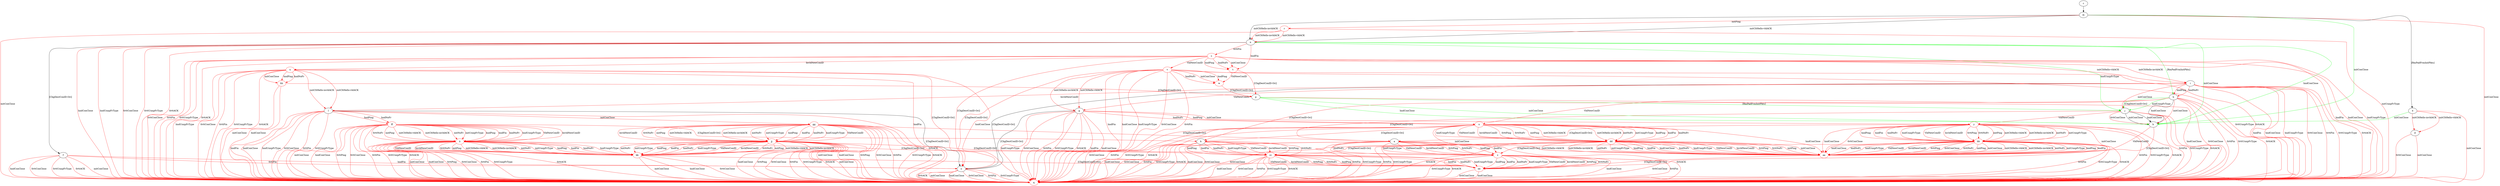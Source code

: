 digraph "" {
	q	[color=red];
	a -> q	[key=0,
		color=red,
		label="hndConClose "];
	a -> q	[key=1,
		color=red,
		label="0rttConClose "];
	a -> q	[key=2,
		color=red,
		label="0rttFin "];
	a -> q	[key=3,
		color=red,
		label="0rttUnxpFrType "];
	a -> q	[key=4,
		color=red,
		label="0rttACK "];
	z	[color=red];
	a -> z	[key=0,
		color=red,
		label="hndPing "];
	a -> z	[key=1,
		color=red,
		label="hndFin "];
	a -> z	[key=2,
		color=red,
		label="hndNoFr "];
	a -> z	[key=3,
		color=red,
		label="hndUnxpFrType "];
	a -> z	[key=4,
		color=red,
		label="VldNewConID "];
	a -> z	[key=5,
		color=red,
		label="InvldNewConID "];
	a -> z	[key=6,
		color=red,
		label="0rttPing "];
	a -> z	[key=7,
		color=red,
		label="0rttNoFr "];
	aa	[color=red];
	b -> aa	[key=0,
		color=red,
		label="VldNewConID "];
	ee	[color=red];
	b -> ee	[key=0,
		color=red,
		label="[ChgDestConID-Ori] "];
	c -> m	[key=0];
	d -> q	[key=0,
		color=red,
		label="initConClose "];
	d -> q	[key=1,
		color=red,
		label="0rttConClose "];
	e -> b	[key=0,
		color=green,
		label="initConClose "];
	e -> d	[key=0,
		color=red,
		label="initCltHello-vldACK "];
	e -> d	[key=1,
		color=red,
		label="initCltHello-invldACK "];
	e -> q	[key=0,
		color=red,
		label="initConClose "];
	f -> o	[key=0,
		color=red,
		label="hndFin "];
	f -> o	[key=1,
		color=red,
		label="0rttFin "];
	f -> q	[key=0,
		color=red,
		label="initConClose "];
	f -> q	[key=1,
		color=red,
		label="hndConClose "];
	f -> q	[key=2,
		color=red,
		label="0rttConClose "];
	f -> q	[key=3,
		color=red,
		label="0rttUnxpFrType "];
	f -> q	[key=4,
		color=red,
		label="0rttACK "];
	g -> o	[key=0,
		label="[ChgDestConID-Ori] "];
	g -> q	[key=0,
		color=red,
		label="hndFin "];
	g -> q	[key=1,
		color=red,
		label="hndConClose "];
	g -> q	[key=2,
		color=red,
		label="hndUnxpFrType "];
	g -> q	[key=3,
		color=red,
		label="0rttConClose "];
	g -> q	[key=4,
		color=red,
		label="0rttFin "];
	g -> q	[key=5,
		color=red,
		label="0rttUnxpFrType "];
	g -> q	[key=6,
		color=red,
		label="0rttACK "];
	x	[color=red];
	g -> x	[key=0,
		color=red,
		label="hndPing "];
	g -> x	[key=1,
		color=red,
		label="hndNoFr "];
	y	[color=red];
	g -> y	[key=0,
		color=red,
		label="initConClose "];
	h -> b	[key=0,
		label="hndConClose "];
	h -> b	[key=1,
		color=red,
		label="initConClose "];
	h -> j	[key=0,
		color=green,
		label="hndUnxpFrType "];
	h -> j	[key=1,
		color=green,
		label="[ChgDestConID-Ori] "];
	h -> k	[key=0,
		color=red,
		label="[ChgDestConID-Ori] "];
	h -> q	[key=0,
		color=red,
		label="0rttConClose "];
	h -> q	[key=1,
		color=red,
		label="0rttFin "];
	h -> q	[key=2,
		color=red,
		label="0rttUnxpFrType "];
	h -> q	[key=3,
		color=red,
		label="0rttACK "];
	h -> x	[key=0,
		color=red,
		label="VldNewConID "];
	i -> g	[key=0,
		color=red,
		label="VldNewConID "];
	i -> h	[key=0,
		color=red,
		label="hndPing "];
	i -> h	[key=1,
		color=red,
		label="hndNoFr "];
	i -> j	[key=0,
		color=red,
		label="initConClose "];
	i -> l	[key=0,
		color=red,
		label="InvldNewConID "];
	i -> o	[key=0,
		label="[ChgDestConID-Ori] "];
	i -> q	[key=0,
		color=red,
		label="hndFin "];
	i -> q	[key=1,
		color=red,
		label="hndConClose "];
	i -> q	[key=2,
		color=red,
		label="hndUnxpFrType "];
	i -> q	[key=3,
		color=red,
		label="0rttConClose "];
	i -> q	[key=4,
		color=red,
		label="0rttFin "];
	i -> q	[key=5,
		color=red,
		label="0rttUnxpFrType "];
	i -> q	[key=6,
		color=red,
		label="0rttACK "];
	j -> a	[key=0,
		color=red,
		label="[ChgDestConID-Ori] "];
	j -> b	[key=0,
		label="initConClose "];
	j -> b	[key=1,
		label="hndConClose "];
	j -> b	[key=2,
		color=red,
		label="0rttConClose "];
	j -> q	[key=0,
		color=red,
		label="0rttFin "];
	j -> q	[key=1,
		color=red,
		label="0rttUnxpFrType "];
	j -> q	[key=2,
		color=red,
		label="0rttACK "];
	j -> y	[key=0,
		color=red,
		label="VldNewConID "];
	k -> q	[key=0,
		color=red,
		label="hndConClose "];
	k -> q	[key=1,
		color=red,
		label="0rttConClose "];
	k -> q	[key=2,
		color=red,
		label="0rttFin "];
	k -> q	[key=3,
		color=red,
		label="0rttUnxpFrType "];
	k -> q	[key=4,
		color=red,
		label="0rttACK "];
	cc	[color=red];
	k -> cc	[key=0,
		color=red,
		label="hndPing "];
	k -> cc	[key=1,
		color=red,
		label="hndFin "];
	k -> cc	[key=2,
		color=red,
		label="hndNoFr "];
	k -> cc	[key=3,
		color=red,
		label="hndUnxpFrType "];
	k -> cc	[key=4,
		color=red,
		label="VldNewConID "];
	k -> cc	[key=5,
		color=red,
		label="InvldNewConID "];
	k -> cc	[key=6,
		color=red,
		label="0rttPing "];
	k -> cc	[key=7,
		color=red,
		label="0rttNoFr "];
	l -> o	[key=0,
		label="[ChgDestConID-Ori] "];
	l -> q	[key=0,
		color=red,
		label="hndFin "];
	l -> q	[key=1,
		color=red,
		label="hndConClose "];
	l -> q	[key=2,
		color=red,
		label="hndUnxpFrType "];
	l -> q	[key=3,
		color=red,
		label="0rttConClose "];
	l -> q	[key=4,
		color=red,
		label="0rttFin "];
	l -> q	[key=5,
		color=red,
		label="0rttUnxpFrType "];
	l -> q	[key=6,
		color=red,
		label="0rttACK "];
	ff	[color=red];
	l -> ff	[key=0,
		color=red,
		label="hndPing "];
	l -> ff	[key=1,
		color=red,
		label="hndNoFr "];
	gg	[color=red];
	l -> gg	[key=0,
		color=red,
		label="initConClose "];
	m -> b	[key=0,
		color=green,
		label="initConClose "];
	m -> e	[key=0,
		label="[RmPadFrmInitPkts] "];
	m -> n	[key=0,
		label="initCltHello-vldACK "];
	m -> n	[key=1,
		label="initCltHello-invldACK "];
	m -> q	[key=0,
		color=red,
		label="initConClose "];
	r	[color=red];
	m -> r	[key=0,
		color=red,
		label="initPing "];
	n -> b	[key=0,
		color=green,
		label="initConClose "];
	n -> b	[key=1,
		color=green,
		label="hndConClose "];
	n -> f	[key=0,
		label="[ChgDestConID-Ori] "];
	n -> h	[key=0,
		color=green,
		label="[RmPadFrmInitPkts] "];
	n -> j	[key=0,
		color=green,
		label="hndUnxpFrType "];
	n -> q	[key=0,
		color=red,
		label="hndConClose "];
	n -> q	[key=1,
		color=red,
		label="hndUnxpFrType "];
	n -> q	[key=2,
		color=red,
		label="0rttConClose "];
	n -> q	[key=3,
		color=red,
		label="0rttUnxpFrType "];
	n -> q	[key=4,
		color=red,
		label="0rttACK "];
	s	[color=red];
	n -> s	[key=0,
		color=red,
		label="0rttFin "];
	t	[color=red];
	n -> t	[key=0,
		color=red,
		label="hndFin "];
	o -> q	[key=0,
		color=red,
		label="initConClose "];
	o -> q	[key=1,
		color=red,
		label="hndConClose "];
	o -> q	[key=2,
		color=red,
		label="0rttConClose "];
	o -> q	[key=3,
		color=red,
		label="0rttFin "];
	o -> q	[key=4,
		color=red,
		label="0rttUnxpFrType "];
	o -> q	[key=5,
		color=red,
		label="0rttACK "];
	p -> b	[key=0,
		color=green,
		label="initConClose "];
	p -> b	[key=1,
		color=green,
		label="hndConClose "];
	p -> j	[key=0,
		color=green,
		label="[RmPadFrmInitPkts] "];
	p -> q	[key=0,
		color=red,
		label="hndConClose "];
	r -> n	[key=0,
		color=red,
		label="initCltHello-vldACK "];
	r -> n	[key=1,
		color=red,
		label="initCltHello-invldACK "];
	r -> q	[key=0,
		color=red,
		label="initConClose "];
	r -> q	[key=1,
		color=red,
		label="initUnxpFrType "];
	s -> i	[key=0,
		color=red,
		label="initCltHello-vldACK "];
	s -> i	[key=1,
		color=red,
		label="initCltHello-invldACK "];
	s -> o	[key=0,
		color=red,
		label="[ChgDestConID-Ori] "];
	s -> q	[key=0,
		color=red,
		label="hndFin "];
	s -> q	[key=1,
		color=red,
		label="hndConClose "];
	s -> q	[key=2,
		color=red,
		label="hndUnxpFrType "];
	s -> q	[key=3,
		color=red,
		label="0rttConClose "];
	s -> q	[key=4,
		color=red,
		label="0rttFin "];
	s -> q	[key=5,
		color=red,
		label="0rttUnxpFrType "];
	s -> q	[key=6,
		color=red,
		label="0rttACK "];
	s -> t	[key=0,
		color=red,
		label="initConClose "];
	s -> t	[key=1,
		color=red,
		label="hndPing "];
	s -> t	[key=2,
		color=red,
		label="hndNoFr "];
	u	[color=red];
	s -> u	[key=0,
		color=red,
		label="InvldNewConID "];
	v	[color=red];
	s -> v	[key=0,
		color=red,
		label="VldNewConID "];
	t -> p	[key=0,
		color=red,
		label="[ChgDestConID-Ori] "];
	w	[color=red];
	t -> w	[key=0,
		color=red,
		label="VldNewConID "];
	u -> l	[key=0,
		color=red,
		label="initCltHello-vldACK "];
	u -> l	[key=1,
		color=red,
		label="initCltHello-invldACK "];
	u -> o	[key=0,
		color=red,
		label="[ChgDestConID-Ori] "];
	u -> q	[key=0,
		color=red,
		label="hndFin "];
	u -> q	[key=1,
		color=red,
		label="hndConClose "];
	u -> q	[key=2,
		color=red,
		label="hndUnxpFrType "];
	u -> q	[key=3,
		color=red,
		label="0rttConClose "];
	u -> q	[key=4,
		color=red,
		label="0rttFin "];
	u -> q	[key=5,
		color=red,
		label="0rttUnxpFrType "];
	u -> q	[key=6,
		color=red,
		label="0rttACK "];
	hh	[color=red];
	u -> hh	[key=0,
		color=red,
		label="initConClose "];
	u -> hh	[key=1,
		color=red,
		label="hndPing "];
	u -> hh	[key=2,
		color=red,
		label="hndNoFr "];
	v -> g	[key=0,
		color=red,
		label="initCltHello-vldACK "];
	v -> g	[key=1,
		color=red,
		label="initCltHello-invldACK "];
	v -> o	[key=0,
		color=red,
		label="[ChgDestConID-Ori] "];
	v -> q	[key=0,
		color=red,
		label="hndFin "];
	v -> q	[key=1,
		color=red,
		label="hndConClose "];
	v -> q	[key=2,
		color=red,
		label="hndUnxpFrType "];
	v -> q	[key=3,
		color=red,
		label="0rttConClose "];
	v -> q	[key=4,
		color=red,
		label="0rttFin "];
	v -> q	[key=5,
		color=red,
		label="0rttUnxpFrType "];
	v -> q	[key=6,
		color=red,
		label="0rttACK "];
	v -> w	[key=0,
		color=red,
		label="initConClose "];
	v -> w	[key=1,
		color=red,
		label="hndPing "];
	v -> w	[key=2,
		color=red,
		label="hndNoFr "];
	w -> p	[key=0,
		color=red,
		label="[ChgDestConID-Ori] "];
	x -> k	[key=0,
		color=red,
		label="[ChgDestConID-Ori] "];
	x -> q	[key=0,
		color=red,
		label="0rttConClose "];
	x -> q	[key=1,
		color=red,
		label="0rttFin "];
	x -> q	[key=2,
		color=red,
		label="0rttUnxpFrType "];
	x -> q	[key=3,
		color=red,
		label="0rttACK "];
	x -> aa	[key=0,
		color=red,
		label="initConClose "];
	x -> aa	[key=1,
		color=red,
		label="hndConClose "];
	dd	[color=red];
	x -> dd	[key=0,
		color=red,
		label="initPing "];
	x -> dd	[key=1,
		color=red,
		label="initCltHello-vldACK "];
	x -> dd	[key=2,
		color=red,
		label="initCltHello-invldACK "];
	x -> dd	[key=3,
		color=red,
		label="initNoFr "];
	x -> dd	[key=4,
		color=red,
		label="initUnxpFrType "];
	x -> dd	[key=5,
		color=red,
		label="hndPing "];
	x -> dd	[key=6,
		color=red,
		label="hndFin "];
	x -> dd	[key=7,
		color=red,
		label="hndNoFr "];
	x -> dd	[key=8,
		color=red,
		label="hndUnxpFrType "];
	x -> dd	[key=9,
		color=red,
		label="VldNewConID "];
	x -> dd	[key=10,
		color=red,
		label="InvldNewConID "];
	x -> dd	[key=11,
		color=red,
		label="0rttPing "];
	x -> dd	[key=12,
		color=red,
		label="0rttNoFr "];
	y -> a	[key=0,
		color=red,
		label="[ChgDestConID-Ori] "];
	y -> q	[key=0,
		color=red,
		label="0rttFin "];
	y -> q	[key=1,
		color=red,
		label="0rttUnxpFrType "];
	y -> q	[key=2,
		color=red,
		label="0rttACK "];
	y -> aa	[key=0,
		color=red,
		label="initConClose "];
	y -> aa	[key=1,
		color=red,
		label="hndConClose "];
	y -> aa	[key=2,
		color=red,
		label="0rttConClose "];
	bb	[color=red];
	y -> bb	[key=0,
		color=red,
		label="initPing "];
	y -> bb	[key=1,
		color=red,
		label="initCltHello-vldACK "];
	y -> bb	[key=2,
		color=red,
		label="initCltHello-invldACK "];
	y -> bb	[key=3,
		color=red,
		label="initNoFr "];
	y -> bb	[key=4,
		color=red,
		label="initUnxpFrType "];
	y -> bb	[key=5,
		color=red,
		label="hndPing "];
	y -> bb	[key=6,
		color=red,
		label="hndFin "];
	y -> bb	[key=7,
		color=red,
		label="hndNoFr "];
	y -> bb	[key=8,
		color=red,
		label="hndUnxpFrType "];
	y -> bb	[key=9,
		color=red,
		label="VldNewConID "];
	y -> bb	[key=10,
		color=red,
		label="InvldNewConID "];
	y -> bb	[key=11,
		color=red,
		label="0rttPing "];
	y -> bb	[key=12,
		color=red,
		label="0rttNoFr "];
	z -> q	[key=0,
		color=red,
		label="hndConClose "];
	z -> q	[key=1,
		color=red,
		label="0rttConClose "];
	z -> q	[key=2,
		color=red,
		label="0rttFin "];
	z -> q	[key=3,
		color=red,
		label="0rttUnxpFrType "];
	z -> q	[key=4,
		color=red,
		label="0rttACK "];
	z -> ee	[key=0,
		color=red,
		label="hndPing "];
	z -> ee	[key=1,
		color=red,
		label="hndFin "];
	z -> ee	[key=2,
		color=red,
		label="hndNoFr "];
	z -> ee	[key=3,
		color=red,
		label="hndUnxpFrType "];
	z -> ee	[key=4,
		color=red,
		label="VldNewConID "];
	z -> ee	[key=5,
		color=red,
		label="InvldNewConID "];
	z -> ee	[key=6,
		color=red,
		label="0rttPing "];
	z -> ee	[key=7,
		color=red,
		label="0rttNoFr "];
	aa -> ee	[key=0,
		color=red,
		label="[ChgDestConID-Ori] "];
	bb -> q	[key=0,
		color=red,
		label="0rttFin "];
	bb -> q	[key=1,
		color=red,
		label="0rttUnxpFrType "];
	bb -> q	[key=2,
		color=red,
		label="0rttACK "];
	bb -> z	[key=0,
		color=red,
		label="[ChgDestConID-Ori] "];
	bb -> aa	[key=0,
		color=red,
		label="initPing "];
	bb -> aa	[key=1,
		color=red,
		label="initConClose "];
	bb -> aa	[key=2,
		color=red,
		label="initCltHello-vldACK "];
	bb -> aa	[key=3,
		color=red,
		label="initCltHello-invldACK "];
	bb -> aa	[key=4,
		color=red,
		label="initNoFr "];
	bb -> aa	[key=5,
		color=red,
		label="initUnxpFrType "];
	bb -> aa	[key=6,
		color=red,
		label="hndPing "];
	bb -> aa	[key=7,
		color=red,
		label="hndFin "];
	bb -> aa	[key=8,
		color=red,
		label="hndConClose "];
	bb -> aa	[key=9,
		color=red,
		label="hndNoFr "];
	bb -> aa	[key=10,
		color=red,
		label="hndUnxpFrType "];
	bb -> aa	[key=11,
		color=red,
		label="VldNewConID "];
	bb -> aa	[key=12,
		color=red,
		label="InvldNewConID "];
	bb -> aa	[key=13,
		color=red,
		label="0rttPing "];
	bb -> aa	[key=14,
		color=red,
		label="0rttConClose "];
	bb -> aa	[key=15,
		color=red,
		label="0rttNoFr "];
	cc -> q	[key=0,
		color=red,
		label="hndConClose "];
	cc -> q	[key=1,
		color=red,
		label="0rttConClose "];
	cc -> q	[key=2,
		color=red,
		label="0rttFin "];
	cc -> q	[key=3,
		color=red,
		label="0rttUnxpFrType "];
	cc -> q	[key=4,
		color=red,
		label="0rttACK "];
	cc -> ee	[key=0,
		color=red,
		label="hndPing "];
	cc -> ee	[key=1,
		color=red,
		label="hndFin "];
	cc -> ee	[key=2,
		color=red,
		label="hndNoFr "];
	cc -> ee	[key=3,
		color=red,
		label="hndUnxpFrType "];
	cc -> ee	[key=4,
		color=red,
		label="VldNewConID "];
	cc -> ee	[key=5,
		color=red,
		label="InvldNewConID "];
	cc -> ee	[key=6,
		color=red,
		label="0rttPing "];
	cc -> ee	[key=7,
		color=red,
		label="0rttNoFr "];
	dd -> q	[key=0,
		color=red,
		label="0rttConClose "];
	dd -> q	[key=1,
		color=red,
		label="0rttFin "];
	dd -> q	[key=2,
		color=red,
		label="0rttUnxpFrType "];
	dd -> q	[key=3,
		color=red,
		label="0rttACK "];
	dd -> aa	[key=0,
		color=red,
		label="initPing "];
	dd -> aa	[key=1,
		color=red,
		label="initConClose "];
	dd -> aa	[key=2,
		color=red,
		label="initCltHello-vldACK "];
	dd -> aa	[key=3,
		color=red,
		label="initCltHello-invldACK "];
	dd -> aa	[key=4,
		color=red,
		label="initNoFr "];
	dd -> aa	[key=5,
		color=red,
		label="initUnxpFrType "];
	dd -> aa	[key=6,
		color=red,
		label="hndPing "];
	dd -> aa	[key=7,
		color=red,
		label="hndFin "];
	dd -> aa	[key=8,
		color=red,
		label="hndConClose "];
	dd -> aa	[key=9,
		color=red,
		label="hndNoFr "];
	dd -> aa	[key=10,
		color=red,
		label="hndUnxpFrType "];
	dd -> aa	[key=11,
		color=red,
		label="VldNewConID "];
	dd -> aa	[key=12,
		color=red,
		label="InvldNewConID "];
	dd -> aa	[key=13,
		color=red,
		label="0rttPing "];
	dd -> aa	[key=14,
		color=red,
		label="0rttNoFr "];
	dd -> cc	[key=0,
		color=red,
		label="[ChgDestConID-Ori] "];
	ee -> q	[key=0,
		color=red,
		label="hndConClose "];
	ee -> q	[key=1,
		color=red,
		label="0rttConClose "];
	ff -> k	[key=0,
		color=red,
		label="[ChgDestConID-Ori] "];
	ff -> q	[key=0,
		color=red,
		label="initConClose "];
	ff -> q	[key=1,
		color=red,
		label="hndConClose "];
	ff -> q	[key=2,
		color=red,
		label="0rttPing "];
	ff -> q	[key=3,
		color=red,
		label="0rttConClose "];
	ff -> q	[key=4,
		color=red,
		label="0rttFin "];
	ff -> q	[key=5,
		color=red,
		label="0rttUnxpFrType "];
	ff -> q	[key=6,
		color=red,
		label="0rttACK "];
	ii	[color=red];
	ff -> ii	[key=0,
		color=red,
		label="initPing "];
	ff -> ii	[key=1,
		color=red,
		label="initCltHello-vldACK "];
	ff -> ii	[key=2,
		color=red,
		label="initCltHello-invldACK "];
	ff -> ii	[key=3,
		color=red,
		label="initNoFr "];
	ff -> ii	[key=4,
		color=red,
		label="initUnxpFrType "];
	ff -> ii	[key=5,
		color=red,
		label="hndPing "];
	ff -> ii	[key=6,
		color=red,
		label="hndFin "];
	ff -> ii	[key=7,
		color=red,
		label="hndNoFr "];
	ff -> ii	[key=8,
		color=red,
		label="hndUnxpFrType "];
	ff -> ii	[key=9,
		color=red,
		label="VldNewConID "];
	ff -> ii	[key=10,
		color=red,
		label="InvldNewConID "];
	ff -> ii	[key=11,
		color=red,
		label="0rttNoFr "];
	gg -> a	[key=0,
		color=red,
		label="[ChgDestConID-Ori] "];
	gg -> q	[key=0,
		color=red,
		label="initConClose "];
	gg -> q	[key=1,
		color=red,
		label="hndConClose "];
	gg -> q	[key=2,
		color=red,
		label="0rttPing "];
	gg -> q	[key=3,
		color=red,
		label="0rttConClose "];
	gg -> q	[key=4,
		color=red,
		label="0rttFin "];
	gg -> q	[key=5,
		color=red,
		label="0rttUnxpFrType "];
	gg -> q	[key=6,
		color=red,
		label="0rttACK "];
	jj	[color=red];
	gg -> jj	[key=0,
		color=red,
		label="initPing "];
	gg -> jj	[key=1,
		color=red,
		label="initCltHello-vldACK "];
	gg -> jj	[key=2,
		color=red,
		label="initCltHello-invldACK "];
	gg -> jj	[key=3,
		color=red,
		label="initNoFr "];
	gg -> jj	[key=4,
		color=red,
		label="initUnxpFrType "];
	gg -> jj	[key=5,
		color=red,
		label="hndPing "];
	gg -> jj	[key=6,
		color=red,
		label="hndFin "];
	gg -> jj	[key=7,
		color=red,
		label="hndNoFr "];
	gg -> jj	[key=8,
		color=red,
		label="hndUnxpFrType "];
	gg -> jj	[key=9,
		color=red,
		label="VldNewConID "];
	gg -> jj	[key=10,
		color=red,
		label="InvldNewConID "];
	gg -> jj	[key=11,
		color=red,
		label="0rttNoFr "];
	hh -> p	[key=0,
		color=red,
		label="[ChgDestConID-Ori] "];
	hh -> q	[key=0,
		color=red,
		label="initConClose "];
	hh -> q	[key=1,
		color=red,
		label="hndConClose "];
	ii -> q	[key=0,
		color=red,
		label="initConClose "];
	ii -> q	[key=1,
		color=red,
		label="hndConClose "];
	ii -> q	[key=2,
		color=red,
		label="0rttPing "];
	ii -> q	[key=3,
		color=red,
		label="0rttConClose "];
	ii -> q	[key=4,
		color=red,
		label="0rttFin "];
	ii -> q	[key=5,
		color=red,
		label="0rttUnxpFrType "];
	ii -> q	[key=6,
		color=red,
		label="0rttACK "];
	ii -> cc	[key=0,
		color=red,
		label="[ChgDestConID-Ori] "];
	kk	[color=red];
	ii -> kk	[key=0,
		color=red,
		label="initPing "];
	ii -> kk	[key=1,
		color=red,
		label="initCltHello-vldACK "];
	ii -> kk	[key=2,
		color=red,
		label="initCltHello-invldACK "];
	ii -> kk	[key=3,
		color=red,
		label="initNoFr "];
	ii -> kk	[key=4,
		color=red,
		label="initUnxpFrType "];
	ii -> kk	[key=5,
		color=red,
		label="hndPing "];
	ii -> kk	[key=6,
		color=red,
		label="hndFin "];
	ii -> kk	[key=7,
		color=red,
		label="hndNoFr "];
	ii -> kk	[key=8,
		color=red,
		label="hndUnxpFrType "];
	ii -> kk	[key=9,
		color=red,
		label="VldNewConID "];
	ii -> kk	[key=10,
		color=red,
		label="InvldNewConID "];
	ii -> kk	[key=11,
		color=red,
		label="0rttNoFr "];
	jj -> q	[key=0,
		color=red,
		label="initConClose "];
	jj -> q	[key=1,
		color=red,
		label="hndConClose "];
	jj -> q	[key=2,
		color=red,
		label="0rttPing "];
	jj -> q	[key=3,
		color=red,
		label="0rttConClose "];
	jj -> q	[key=4,
		color=red,
		label="0rttFin "];
	jj -> q	[key=5,
		color=red,
		label="0rttUnxpFrType "];
	jj -> q	[key=6,
		color=red,
		label="0rttACK "];
	jj -> z	[key=0,
		color=red,
		label="[ChgDestConID-Ori] "];
	jj -> kk	[key=0,
		color=red,
		label="initPing "];
	jj -> kk	[key=1,
		color=red,
		label="initCltHello-vldACK "];
	jj -> kk	[key=2,
		color=red,
		label="initCltHello-invldACK "];
	jj -> kk	[key=3,
		color=red,
		label="initNoFr "];
	jj -> kk	[key=4,
		color=red,
		label="initUnxpFrType "];
	jj -> kk	[key=5,
		color=red,
		label="hndPing "];
	jj -> kk	[key=6,
		color=red,
		label="hndFin "];
	jj -> kk	[key=7,
		color=red,
		label="hndNoFr "];
	jj -> kk	[key=8,
		color=red,
		label="hndUnxpFrType "];
	jj -> kk	[key=9,
		color=red,
		label="VldNewConID "];
	jj -> kk	[key=10,
		color=red,
		label="InvldNewConID "];
	jj -> kk	[key=11,
		color=red,
		label="0rttNoFr "];
	kk -> q	[key=0,
		color=red,
		label="initConClose "];
	kk -> q	[key=1,
		color=red,
		label="hndConClose "];
	kk -> q	[key=2,
		color=red,
		label="0rttConClose "];
	kk -> ee	[key=0,
		color=red,
		label="[ChgDestConID-Ori] "];
}
